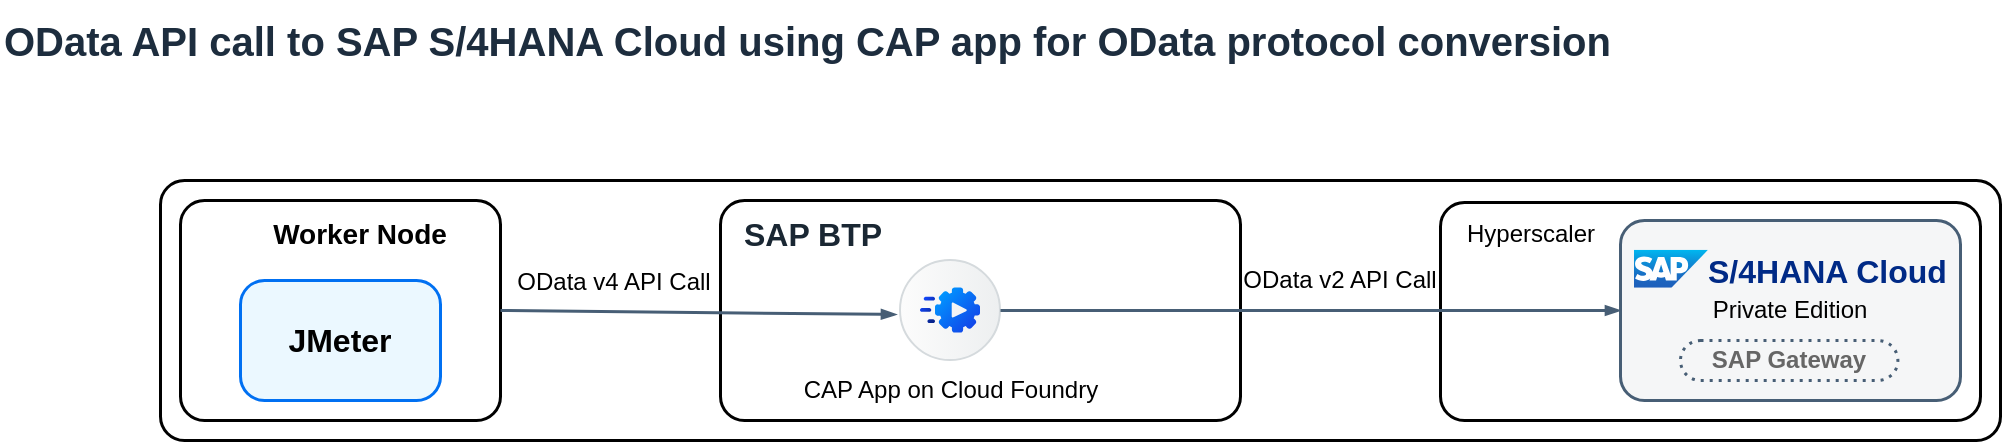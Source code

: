 <mxfile version="24.7.17">
  <diagram name="Page-1" id="Zi_3xN67nWYaaA9T_EYX">
    <mxGraphModel dx="1242" dy="878" grid="1" gridSize="10" guides="1" tooltips="1" connect="1" arrows="1" fold="1" page="1" pageScale="1" pageWidth="1181" pageHeight="394" math="0" shadow="0">
      <root>
        <mxCell id="0" />
        <mxCell id="1" parent="0" />
        <mxCell id="5U30cNDtQMpAbmY5_7fr-1" value="" style="rounded=1;whiteSpace=wrap;html=1;arcSize=24;absoluteArcSize=1;imageWidth=64;imageHeight=64;strokeWidth=1.5;" parent="1" vertex="1">
          <mxGeometry x="110" y="100" width="920" height="130" as="geometry" />
        </mxCell>
        <mxCell id="5U30cNDtQMpAbmY5_7fr-28" value="" style="rounded=1;whiteSpace=wrap;html=1;arcSize=24;absoluteArcSize=1;imageWidth=64;imageHeight=64;strokeWidth=1.5;" parent="1" vertex="1">
          <mxGeometry x="390" y="110" width="260" height="110" as="geometry" />
        </mxCell>
        <mxCell id="5U30cNDtQMpAbmY5_7fr-3" value="" style="rounded=1;whiteSpace=wrap;html=1;arcSize=24;absoluteArcSize=1;imageWidth=64;imageHeight=64;strokeWidth=1.5;" parent="1" vertex="1">
          <mxGeometry x="120" y="110" width="160" height="110" as="geometry" />
        </mxCell>
        <mxCell id="5U30cNDtQMpAbmY5_7fr-4" value="Worker Node" style="text;html=1;align=center;verticalAlign=middle;whiteSpace=wrap;rounded=0;fontStyle=1;fontSize=14;" parent="1" vertex="1">
          <mxGeometry x="140" y="112.47" width="140" height="30" as="geometry" />
        </mxCell>
        <mxCell id="5U30cNDtQMpAbmY5_7fr-5" value="" style="rounded=1;whiteSpace=wrap;html=1;strokeColor=#0070F2;fillColor=#EBF8FF;arcSize=24;absoluteArcSize=1;imageWidth=64;imageHeight=64;strokeWidth=1.5;" parent="1" vertex="1">
          <mxGeometry x="150" y="150" width="100" height="60" as="geometry" />
        </mxCell>
        <mxCell id="5U30cNDtQMpAbmY5_7fr-6" value="&lt;b&gt;&lt;font style=&quot;font-size: 16px;&quot;&gt;JMeter&lt;/font&gt;&lt;/b&gt;" style="text;html=1;align=center;verticalAlign=middle;whiteSpace=wrap;rounded=0;" parent="1" vertex="1">
          <mxGeometry x="170" y="165" width="60" height="30" as="geometry" />
        </mxCell>
        <mxCell id="5U30cNDtQMpAbmY5_7fr-9" value="A" style="rounded=1;whiteSpace=wrap;html=1;arcSize=24;absoluteArcSize=1;imageWidth=64;imageHeight=64;strokeWidth=1.5;" parent="1" vertex="1">
          <mxGeometry x="750" y="111" width="270" height="109" as="geometry" />
        </mxCell>
        <mxCell id="5U30cNDtQMpAbmY5_7fr-10" value="Private Edition" style="rounded=1;whiteSpace=wrap;html=1;strokeColor=#475E75;fillColor=#F5F6F7;arcSize=24;absoluteArcSize=1;imageWidth=64;imageHeight=64;strokeWidth=1.5;" parent="1" vertex="1">
          <mxGeometry x="840" y="120" width="170" height="90" as="geometry" />
        </mxCell>
        <mxCell id="5U30cNDtQMpAbmY5_7fr-13" value="&lt;b&gt;&lt;font style=&quot;color: rgb(102, 102, 102);&quot;&gt;SAP Gateway&lt;/font&gt;&lt;/b&gt;" style="rounded=1;whiteSpace=wrap;html=1;strokeColor=#475E75;fillColor=#F5F6F7;arcSize=24;absoluteArcSize=1;imageWidth=64;imageHeight=64;strokeWidth=1.5;dashed=1;dashPattern=1 2;" parent="1" vertex="1">
          <mxGeometry x="869.995" y="180" width="108.696" height="20" as="geometry" />
        </mxCell>
        <mxCell id="5U30cNDtQMpAbmY5_7fr-20" value="S/4HANA Cloud" style="image;image=img/lib/sap/SAP_Logo.svg;editableCssRules=.*;verticalLabelPosition=middle;labelBackgroundColor=none;verticalAlign=middle;imageAspect=0;labelPosition=right;align=left;fontSize=16;fontStyle=1;spacingLeft=0;fontColor=#002A86;spacing=0;" parent="1" vertex="1">
          <mxGeometry x="847" y="134.93" width="37" height="19" as="geometry" />
        </mxCell>
        <mxCell id="5U30cNDtQMpAbmY5_7fr-15" value="" style="endArrow=blockThin;html=1;strokeColor=#475e75;bendable=1;rounded=0;endFill=1;endSize=4;strokeWidth=1.5;startSize=4;startArrow=none;startFill=0;exitX=1;exitY=0.5;exitDx=0;exitDy=0;entryX=-0.04;entryY=0.54;entryDx=0;entryDy=0;entryPerimeter=0;" parent="1" source="5U30cNDtQMpAbmY5_7fr-3" target="5U30cNDtQMpAbmY5_7fr-29" edge="1">
          <mxGeometry width="50" height="50" relative="1" as="geometry">
            <mxPoint x="290" y="173" as="sourcePoint" />
            <mxPoint x="420" y="166" as="targetPoint" />
            <Array as="points" />
          </mxGeometry>
        </mxCell>
        <mxCell id="5U30cNDtQMpAbmY5_7fr-21" value="OData v4 API Call" style="text;html=1;align=center;verticalAlign=middle;whiteSpace=wrap;rounded=0;" parent="1" vertex="1">
          <mxGeometry x="247" y="135.93" width="180" height="30" as="geometry" />
        </mxCell>
        <mxCell id="5U30cNDtQMpAbmY5_7fr-23" value="&lt;font face=&quot;arial&quot;&gt;&lt;span style=&quot;font-size: 20px;&quot;&gt;&lt;b&gt;OData API call to SAP S/4HANA Cloud using CAP app for OData protocol conversion&lt;/b&gt;&lt;/span&gt;&lt;/font&gt;" style="text;html=1;align=left;verticalAlign=middle;resizable=0;points=[];autosize=1;strokeColor=none;fillColor=none;fontSize=12;fontColor=#1d2d3e;fontFamily=Helvetica;" parent="1" vertex="1">
          <mxGeometry x="30" y="10" width="830" height="40" as="geometry" />
        </mxCell>
        <mxCell id="5U30cNDtQMpAbmY5_7fr-26" value="Hyperscaler" style="text;html=1;align=center;verticalAlign=middle;resizable=0;points=[];autosize=1;strokeColor=none;fillColor=none;" parent="1" vertex="1">
          <mxGeometry x="750" y="112.47" width="90" height="30" as="geometry" />
        </mxCell>
        <mxCell id="5U30cNDtQMpAbmY5_7fr-29" value="" style="shape=mxgraph.sap.icon;labelPosition=center;verticalLabelPosition=bottom;align=center;verticalAlign=top;strokeWidth=1;strokeColor=#D5DADD;fillColor=#EDEFF0;gradientColor=#FCFCFC;gradientDirection=west;aspect=fixed;SAPIcon=SAP_BTP,_Cloud_Foundry_runtime" parent="1" vertex="1">
          <mxGeometry x="480" y="140" width="50" height="50" as="geometry" />
        </mxCell>
        <mxCell id="5U30cNDtQMpAbmY5_7fr-30" value="" style="endArrow=blockThin;html=1;strokeColor=#475e75;bendable=1;rounded=0;endFill=1;endSize=4;strokeWidth=1.5;startSize=4;startArrow=none;startFill=0;exitX=1;exitY=0.5;exitDx=0;exitDy=0;entryX=0;entryY=0.5;entryDx=0;entryDy=0;" parent="1" target="5U30cNDtQMpAbmY5_7fr-10" edge="1">
          <mxGeometry width="50" height="50" relative="1" as="geometry">
            <mxPoint x="530" y="165" as="sourcePoint" />
            <mxPoint x="728" y="167" as="targetPoint" />
            <Array as="points" />
          </mxGeometry>
        </mxCell>
        <mxCell id="5U30cNDtQMpAbmY5_7fr-31" value="OData v2 API Call" style="text;html=1;align=center;verticalAlign=middle;whiteSpace=wrap;rounded=0;" parent="1" vertex="1">
          <mxGeometry x="610" y="135" width="180" height="30" as="geometry" />
        </mxCell>
        <mxCell id="5U30cNDtQMpAbmY5_7fr-32" value="SAP BTP" style="text;html=1;align=left;verticalAlign=middle;resizable=0;points=[];autosize=1;strokeColor=none;fillColor=none;fontSize=16;fontColor=#1A2733;fontFamily=Helvetica;fontStyle=1" parent="1" vertex="1">
          <mxGeometry x="400" y="112.47" width="90" height="30" as="geometry" />
        </mxCell>
        <mxCell id="5U30cNDtQMpAbmY5_7fr-33" value="CAP App on Cloud Foundry" style="text;html=1;align=center;verticalAlign=middle;resizable=0;points=[];autosize=1;strokeColor=none;fillColor=none;" parent="1" vertex="1">
          <mxGeometry x="420" y="190" width="170" height="30" as="geometry" />
        </mxCell>
      </root>
    </mxGraphModel>
  </diagram>
</mxfile>
